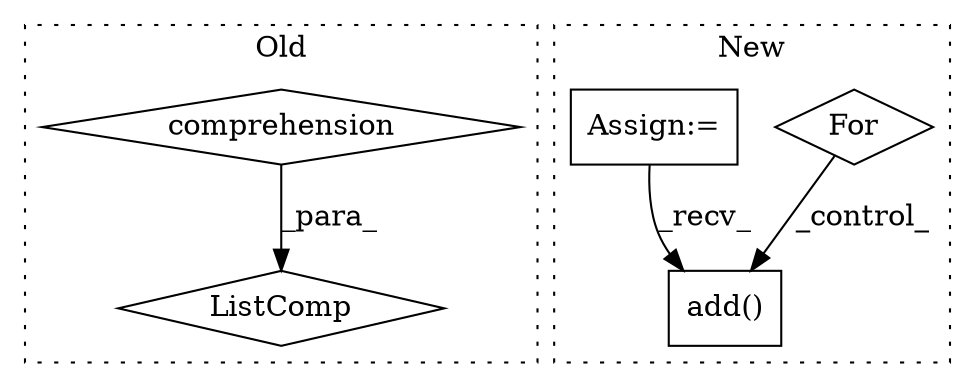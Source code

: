 digraph G {
subgraph cluster0 {
1 [label="ListComp" a="106" s="1598" l="209" shape="diamond"];
3 [label="comprehension" a="45" s="1765" l="3" shape="diamond"];
label = "Old";
style="dotted";
}
subgraph cluster1 {
2 [label="add()" a="75" s="4267,4297" l="19,1" shape="box"];
4 [label="For" a="107" s="4138,4174" l="4,10" shape="diamond"];
5 [label="Assign:=" a="68" s="4101" l="3" shape="box"];
label = "New";
style="dotted";
}
3 -> 1 [label="_para_"];
4 -> 2 [label="_control_"];
5 -> 2 [label="_recv_"];
}